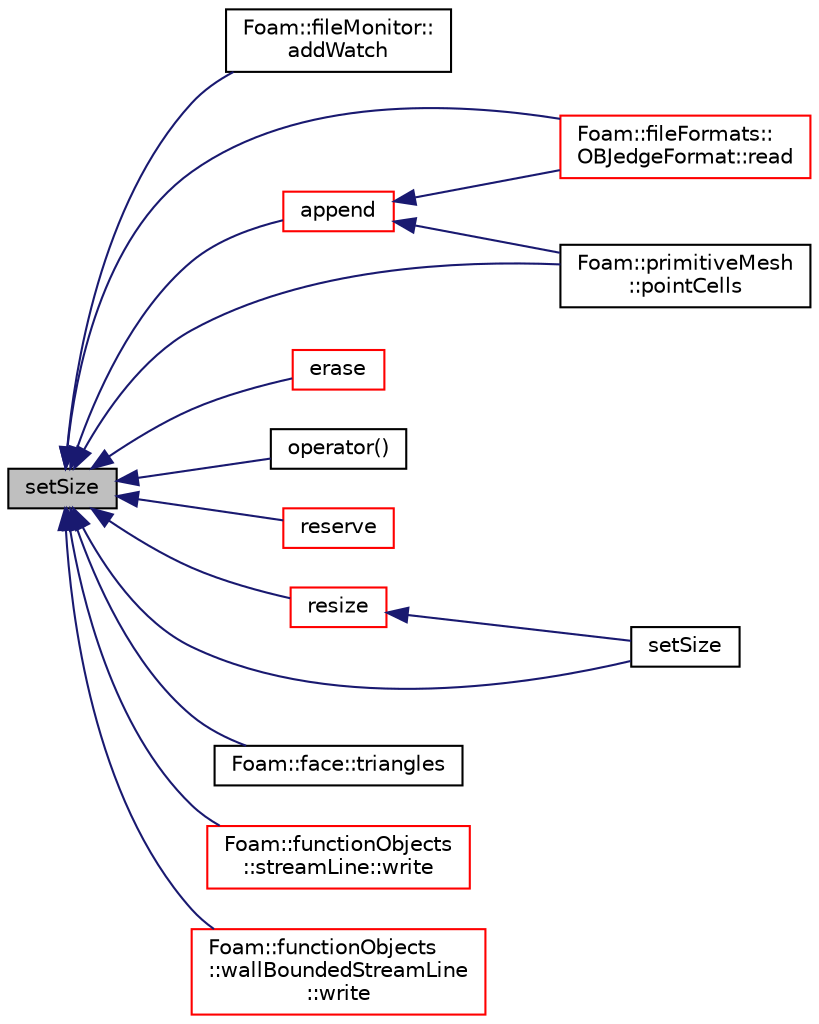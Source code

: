 digraph "setSize"
{
  bgcolor="transparent";
  edge [fontname="Helvetica",fontsize="10",labelfontname="Helvetica",labelfontsize="10"];
  node [fontname="Helvetica",fontsize="10",shape=record];
  rankdir="LR";
  Node1 [label="setSize",height=0.2,width=0.4,color="black", fillcolor="grey75", style="filled", fontcolor="black"];
  Node1 -> Node2 [dir="back",color="midnightblue",fontsize="10",style="solid",fontname="Helvetica"];
  Node2 [label="Foam::fileMonitor::\laddWatch",height=0.2,width=0.4,color="black",URL="$a00788.html#a54ba439641e4df6b49575fcd05af4286",tooltip="Add file to watch. Return watch descriptor. "];
  Node1 -> Node3 [dir="back",color="midnightblue",fontsize="10",style="solid",fontname="Helvetica"];
  Node3 [label="append",height=0.2,width=0.4,color="red",URL="$a00613.html#a7b67b42af715604376ad63a681dee6d8",tooltip="Append an element at the end of the list. "];
  Node3 -> Node4 [dir="back",color="midnightblue",fontsize="10",style="solid",fontname="Helvetica"];
  Node4 [label="Foam::fileFormats::\lOBJedgeFormat::read",height=0.2,width=0.4,color="red",URL="$a01727.html#a464ebd67acbdff0014d4dae69e3ec4be",tooltip="Read from file. "];
  Node3 -> Node5 [dir="back",color="midnightblue",fontsize="10",style="solid",fontname="Helvetica"];
  Node5 [label="Foam::primitiveMesh\l::pointCells",height=0.2,width=0.4,color="black",URL="$a02007.html#aefc56266a9ecb124ea1b2aebc3d9ce0a",tooltip="pointCells using pointFaces "];
  Node1 -> Node6 [dir="back",color="midnightblue",fontsize="10",style="solid",fontname="Helvetica"];
  Node6 [label="erase",height=0.2,width=0.4,color="red",URL="$a00613.html#ad2d73cf9ff73f7ecef24ad6e4cc77aae",tooltip="Erase an element, move the remaining elements to fill the gap. "];
  Node1 -> Node7 [dir="back",color="midnightblue",fontsize="10",style="solid",fontname="Helvetica"];
  Node7 [label="operator()",height=0.2,width=0.4,color="black",URL="$a00613.html#abc568a2446cac8e868a0e2f42b561d08",tooltip="Return non-const access to an element, resizing list if. "];
  Node1 -> Node5 [dir="back",color="midnightblue",fontsize="10",style="solid",fontname="Helvetica"];
  Node1 -> Node4 [dir="back",color="midnightblue",fontsize="10",style="solid",fontname="Helvetica"];
  Node1 -> Node8 [dir="back",color="midnightblue",fontsize="10",style="solid",fontname="Helvetica"];
  Node8 [label="reserve",height=0.2,width=0.4,color="red",URL="$a00613.html#a7294bcb6d8983466db362b4acf6e72ec",tooltip="Reserve allocation space for at least this size. "];
  Node1 -> Node9 [dir="back",color="midnightblue",fontsize="10",style="solid",fontname="Helvetica"];
  Node9 [label="resize",height=0.2,width=0.4,color="red",URL="$a00613.html#a4eb7a78f8b52136a8668d0e785dace04",tooltip="Alter the addressed list size. "];
  Node9 -> Node10 [dir="back",color="midnightblue",fontsize="10",style="solid",fontname="Helvetica"];
  Node10 [label="setSize",height=0.2,width=0.4,color="black",URL="$a00613.html#a3e1ba8cbd7f1301a31141b5ec3d97eae",tooltip="Alter the addressed list size and fill new space with a. "];
  Node1 -> Node10 [dir="back",color="midnightblue",fontsize="10",style="solid",fontname="Helvetica"];
  Node1 -> Node11 [dir="back",color="midnightblue",fontsize="10",style="solid",fontname="Helvetica"];
  Node11 [label="Foam::face::triangles",height=0.2,width=0.4,color="black",URL="$a00725.html#a641414ec1516d58aad8964a12f8af8d8"];
  Node1 -> Node12 [dir="back",color="midnightblue",fontsize="10",style="solid",fontname="Helvetica"];
  Node12 [label="Foam::functionObjects\l::streamLine::write",height=0.2,width=0.4,color="red",URL="$a02525.html#aac759501cf6c7895a70eecbef0226ae1",tooltip="Calculate the field average data and write. "];
  Node1 -> Node13 [dir="back",color="midnightblue",fontsize="10",style="solid",fontname="Helvetica"];
  Node13 [label="Foam::functionObjects\l::wallBoundedStreamLine\l::write",height=0.2,width=0.4,color="red",URL="$a02924.html#aac759501cf6c7895a70eecbef0226ae1",tooltip="Calculate the field average data and write. "];
}
